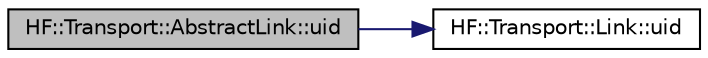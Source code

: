 digraph "HF::Transport::AbstractLink::uid"
{
  edge [fontname="Helvetica",fontsize="10",labelfontname="Helvetica",labelfontsize="10"];
  node [fontname="Helvetica",fontsize="10",shape=record];
  rankdir="LR";
  Node4 [label="HF::Transport::AbstractLink::uid",height=0.2,width=0.4,color="black", fillcolor="grey75", style="filled", fontcolor="black"];
  Node4 -> Node5 [color="midnightblue",fontsize="10",style="solid",fontname="Helvetica"];
  Node5 [label="HF::Transport::Link::uid",height=0.2,width=0.4,color="black", fillcolor="white", style="filled",URL="$structHF_1_1Transport_1_1Link.html#ae9562fad3565a19caa860fbb75a6022d",tooltip="Return the end-point UID associated with this link. "];
}
